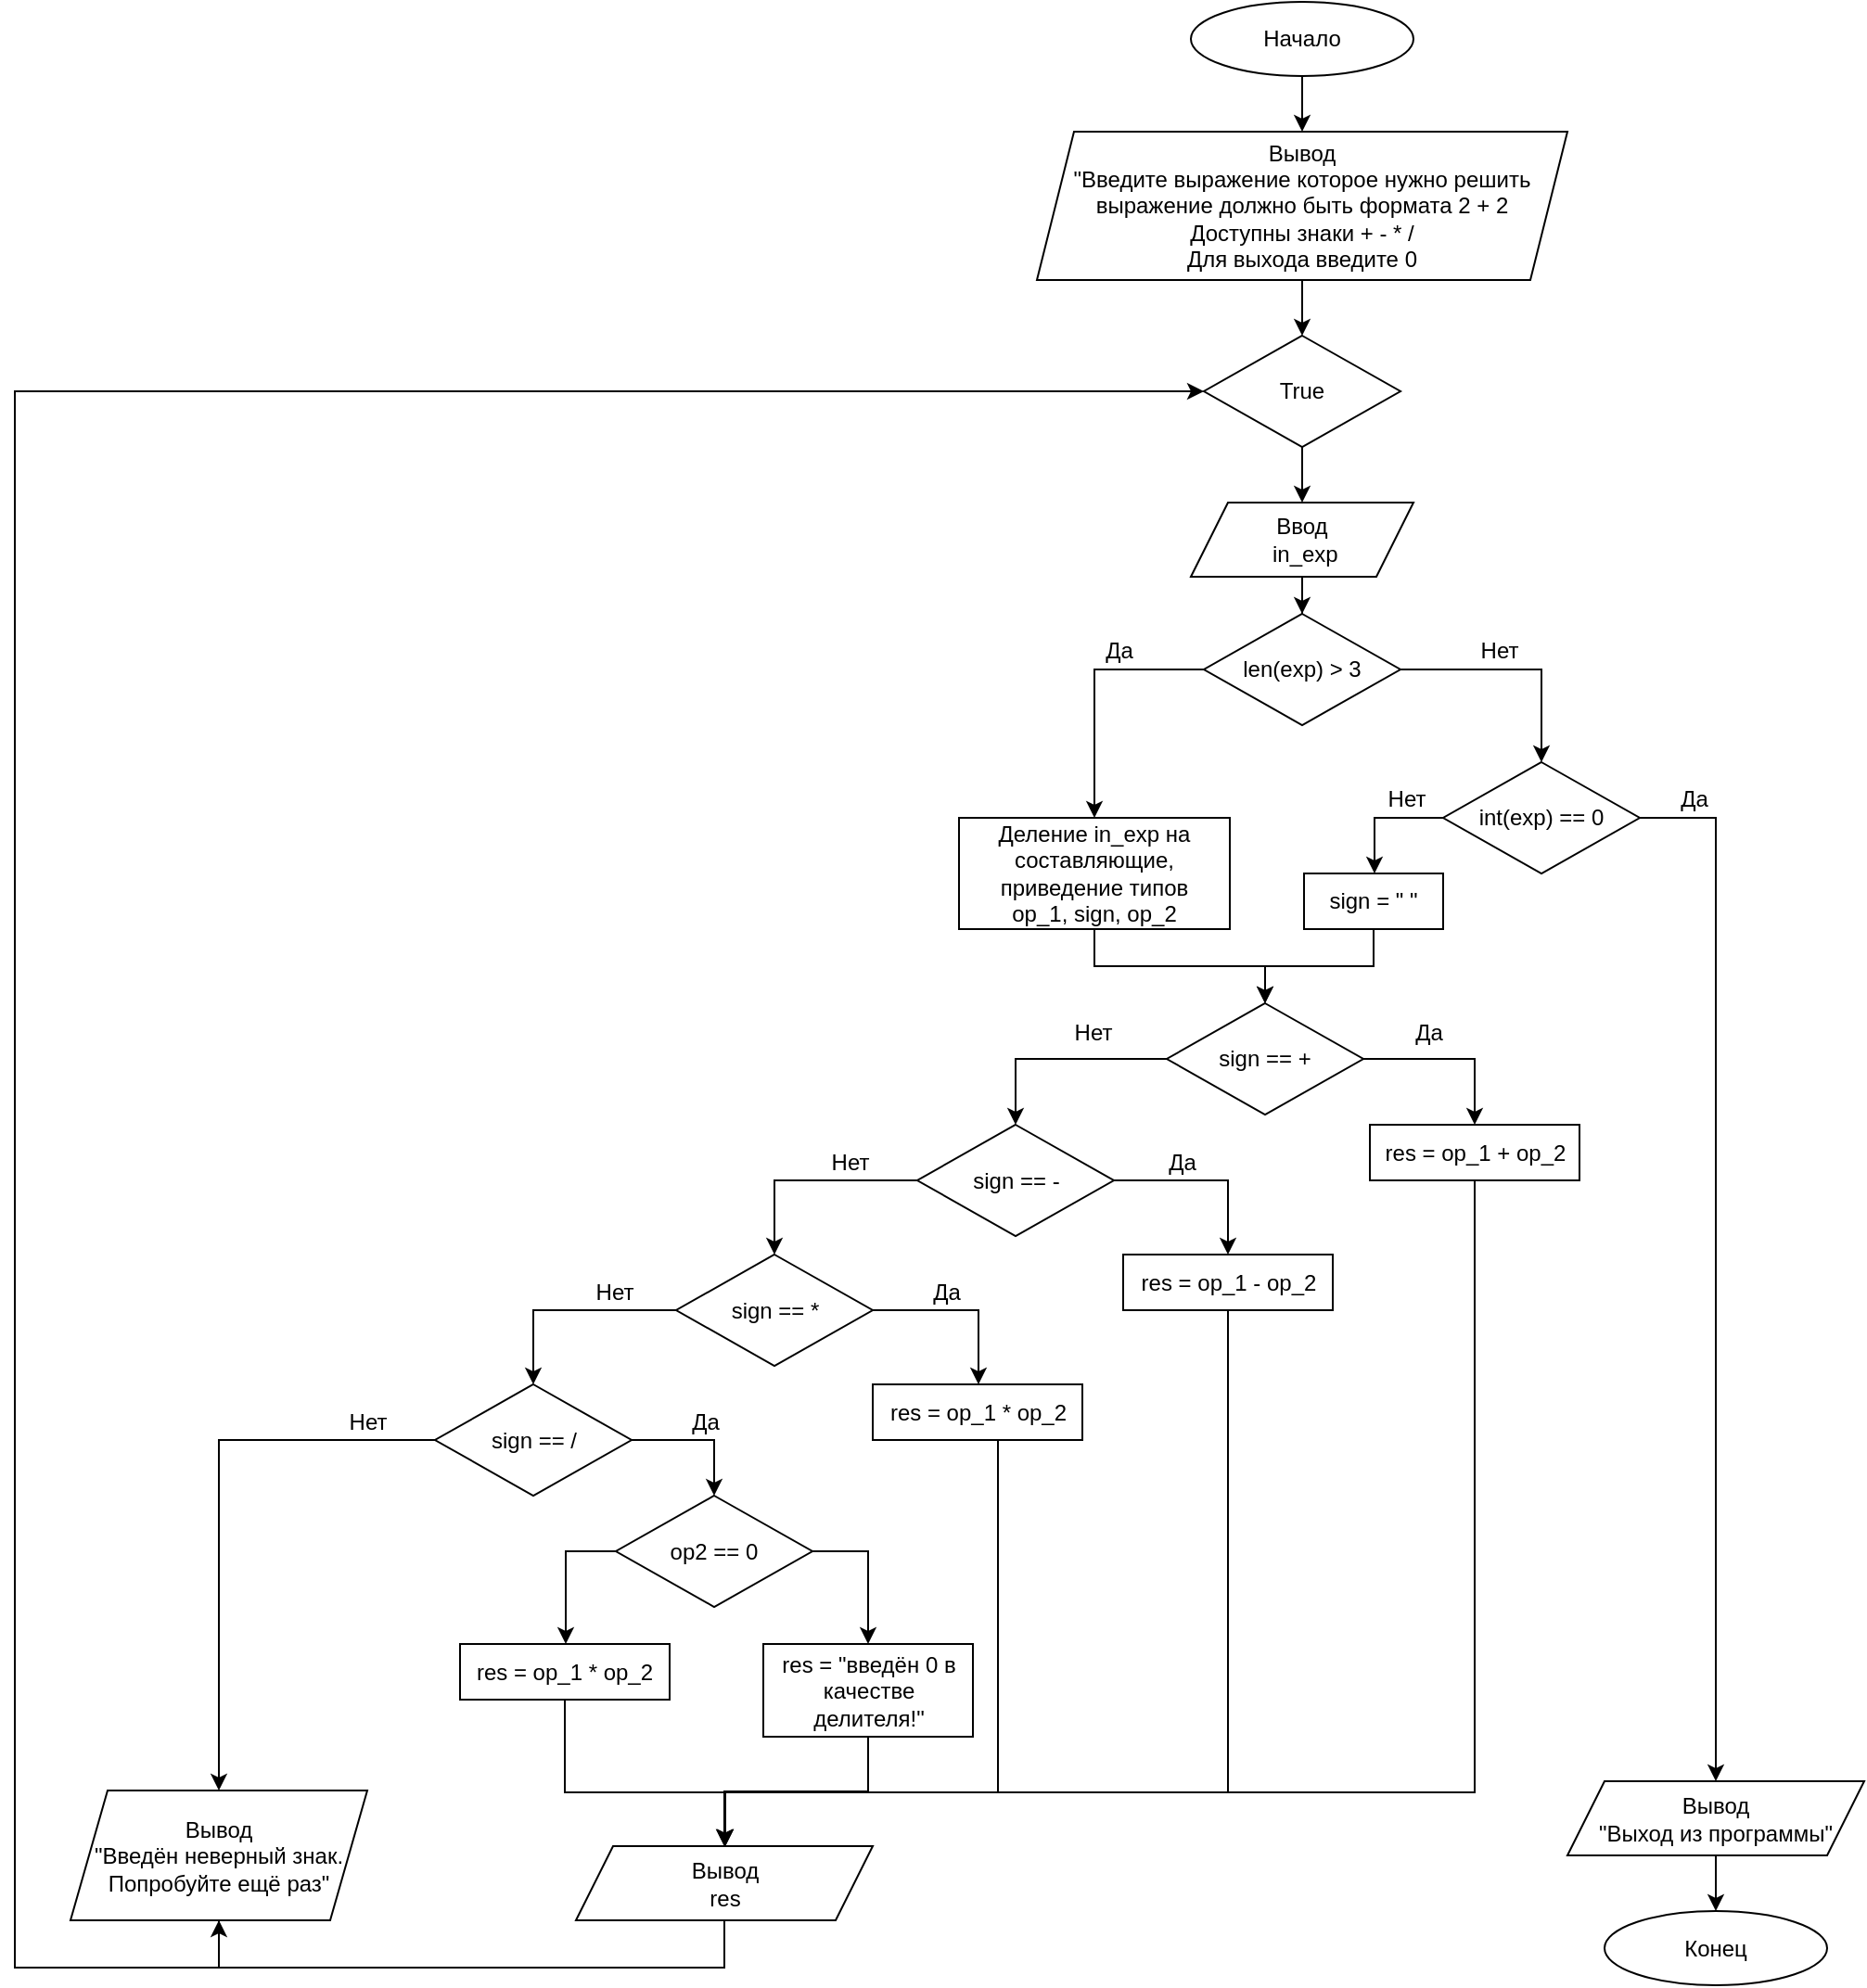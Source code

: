<mxfile version="14.1.3" type="device" pages="4"><diagram id="DB3IcydnX8_gcV_-hSNV" name="task-1"><mxGraphModel dx="2903" dy="1096" grid="1" gridSize="10" guides="1" tooltips="1" connect="1" arrows="1" fold="1" page="1" pageScale="1" pageWidth="827" pageHeight="1169" math="0" shadow="0"><root><mxCell id="0"/><mxCell id="1" parent="0"/><mxCell id="Us2NLGrWoGSGucUbHt2E-3" value="" style="edgeStyle=orthogonalEdgeStyle;rounded=0;orthogonalLoop=1;jettySize=auto;html=1;" edge="1" parent="1" source="Us2NLGrWoGSGucUbHt2E-1" target="Us2NLGrWoGSGucUbHt2E-2"><mxGeometry relative="1" as="geometry"/></mxCell><mxCell id="Us2NLGrWoGSGucUbHt2E-1" value="Начало" style="ellipse;whiteSpace=wrap;html=1;" vertex="1" parent="1"><mxGeometry x="354" y="130" width="120" height="40" as="geometry"/></mxCell><mxCell id="oZ3j86Mx8gSdcXXN0pIq-11" value="" style="edgeStyle=orthogonalEdgeStyle;rounded=0;orthogonalLoop=1;jettySize=auto;html=1;" edge="1" parent="1" source="Us2NLGrWoGSGucUbHt2E-2" target="Us2NLGrWoGSGucUbHt2E-8"><mxGeometry relative="1" as="geometry"/></mxCell><mxCell id="Us2NLGrWoGSGucUbHt2E-2" value="Вывод&lt;br&gt;&quot;Введите выражение которое нужно решить&lt;br&gt;выражение должно быть формата 2 + 2&lt;br&gt;Доступны знаки + - * /&lt;br&gt;Для выхода введите 0" style="shape=parallelogram;perimeter=parallelogramPerimeter;whiteSpace=wrap;html=1;fixedSize=1;" vertex="1" parent="1"><mxGeometry x="271" y="200" width="286" height="80" as="geometry"/></mxCell><mxCell id="oZ3j86Mx8gSdcXXN0pIq-28" style="edgeStyle=orthogonalEdgeStyle;rounded=0;orthogonalLoop=1;jettySize=auto;html=1;" edge="1" parent="1" source="Us2NLGrWoGSGucUbHt2E-4" target="oZ3j86Mx8gSdcXXN0pIq-14"><mxGeometry relative="1" as="geometry"/></mxCell><mxCell id="Us2NLGrWoGSGucUbHt2E-4" value="Ввод&lt;br&gt;&amp;nbsp;in_exp" style="shape=parallelogram;perimeter=parallelogramPerimeter;whiteSpace=wrap;html=1;fixedSize=1;" vertex="1" parent="1"><mxGeometry x="354" y="400" width="120" height="40" as="geometry"/></mxCell><mxCell id="oZ3j86Mx8gSdcXXN0pIq-30" style="edgeStyle=orthogonalEdgeStyle;rounded=0;orthogonalLoop=1;jettySize=auto;html=1;" edge="1" parent="1" source="Us2NLGrWoGSGucUbHt2E-6" target="Us2NLGrWoGSGucUbHt2E-13"><mxGeometry relative="1" as="geometry"/></mxCell><mxCell id="Us2NLGrWoGSGucUbHt2E-6" value="Деление in_exp на составляющие, приведение типов&lt;br&gt;op_1, sign, op_2" style="rounded=0;whiteSpace=wrap;html=1;" vertex="1" parent="1"><mxGeometry x="229" y="570" width="146" height="60" as="geometry"/></mxCell><mxCell id="oZ3j86Mx8gSdcXXN0pIq-13" style="edgeStyle=orthogonalEdgeStyle;rounded=0;orthogonalLoop=1;jettySize=auto;html=1;" edge="1" parent="1" source="Us2NLGrWoGSGucUbHt2E-8" target="Us2NLGrWoGSGucUbHt2E-4"><mxGeometry relative="1" as="geometry"/></mxCell><mxCell id="Us2NLGrWoGSGucUbHt2E-8" value="True" style="rhombus;whiteSpace=wrap;html=1;" vertex="1" parent="1"><mxGeometry x="361" y="310" width="106" height="60" as="geometry"/></mxCell><mxCell id="Us2NLGrWoGSGucUbHt2E-19" style="edgeStyle=orthogonalEdgeStyle;rounded=0;orthogonalLoop=1;jettySize=auto;html=1;entryX=0.5;entryY=0;entryDx=0;entryDy=0;" edge="1" parent="1" source="Us2NLGrWoGSGucUbHt2E-13" target="Us2NLGrWoGSGucUbHt2E-15"><mxGeometry relative="1" as="geometry"/></mxCell><mxCell id="Us2NLGrWoGSGucUbHt2E-33" style="edgeStyle=orthogonalEdgeStyle;rounded=0;orthogonalLoop=1;jettySize=auto;html=1;" edge="1" parent="1" source="Us2NLGrWoGSGucUbHt2E-13" target="Us2NLGrWoGSGucUbHt2E-32"><mxGeometry relative="1" as="geometry"/></mxCell><mxCell id="Us2NLGrWoGSGucUbHt2E-13" value="sign == +" style="rhombus;whiteSpace=wrap;html=1;" vertex="1" parent="1"><mxGeometry x="341" y="670" width="106" height="60" as="geometry"/></mxCell><mxCell id="Us2NLGrWoGSGucUbHt2E-20" style="edgeStyle=orthogonalEdgeStyle;rounded=0;orthogonalLoop=1;jettySize=auto;html=1;entryX=0.5;entryY=0;entryDx=0;entryDy=0;" edge="1" parent="1" source="Us2NLGrWoGSGucUbHt2E-15" target="Us2NLGrWoGSGucUbHt2E-17"><mxGeometry relative="1" as="geometry"/></mxCell><mxCell id="Us2NLGrWoGSGucUbHt2E-35" style="edgeStyle=orthogonalEdgeStyle;rounded=0;orthogonalLoop=1;jettySize=auto;html=1;" edge="1" parent="1" source="Us2NLGrWoGSGucUbHt2E-15" target="Us2NLGrWoGSGucUbHt2E-34"><mxGeometry relative="1" as="geometry"/></mxCell><mxCell id="Us2NLGrWoGSGucUbHt2E-15" value="sign == -" style="rhombus;whiteSpace=wrap;html=1;" vertex="1" parent="1"><mxGeometry x="206.5" y="735.5" width="106" height="60" as="geometry"/></mxCell><mxCell id="Us2NLGrWoGSGucUbHt2E-21" style="edgeStyle=orthogonalEdgeStyle;rounded=0;orthogonalLoop=1;jettySize=auto;html=1;" edge="1" parent="1" source="Us2NLGrWoGSGucUbHt2E-17" target="Us2NLGrWoGSGucUbHt2E-18"><mxGeometry relative="1" as="geometry"/></mxCell><mxCell id="Us2NLGrWoGSGucUbHt2E-37" style="edgeStyle=orthogonalEdgeStyle;rounded=0;orthogonalLoop=1;jettySize=auto;html=1;" edge="1" parent="1" source="Us2NLGrWoGSGucUbHt2E-17" target="Us2NLGrWoGSGucUbHt2E-36"><mxGeometry relative="1" as="geometry"><Array as="points"><mxPoint x="239.5" y="835.5"/></Array></mxGeometry></mxCell><mxCell id="Us2NLGrWoGSGucUbHt2E-17" value="sign == *" style="rhombus;whiteSpace=wrap;html=1;" vertex="1" parent="1"><mxGeometry x="76.5" y="805.5" width="106" height="60" as="geometry"/></mxCell><mxCell id="Us2NLGrWoGSGucUbHt2E-24" style="edgeStyle=orthogonalEdgeStyle;rounded=0;orthogonalLoop=1;jettySize=auto;html=1;entryX=0.5;entryY=0;entryDx=0;entryDy=0;" edge="1" parent="1" source="Us2NLGrWoGSGucUbHt2E-18" target="Us2NLGrWoGSGucUbHt2E-23"><mxGeometry relative="1" as="geometry"><Array as="points"><mxPoint x="-170" y="905.5"/></Array></mxGeometry></mxCell><mxCell id="oZ3j86Mx8gSdcXXN0pIq-2" style="edgeStyle=orthogonalEdgeStyle;rounded=0;orthogonalLoop=1;jettySize=auto;html=1;" edge="1" parent="1" source="Us2NLGrWoGSGucUbHt2E-18" target="oZ3j86Mx8gSdcXXN0pIq-1"><mxGeometry relative="1" as="geometry"><Array as="points"><mxPoint x="97" y="905.5"/></Array></mxGeometry></mxCell><mxCell id="Us2NLGrWoGSGucUbHt2E-18" value="sign == /" style="rhombus;whiteSpace=wrap;html=1;" vertex="1" parent="1"><mxGeometry x="-53.5" y="875.5" width="106" height="60" as="geometry"/></mxCell><mxCell id="oZ3j86Mx8gSdcXXN0pIq-31" style="edgeStyle=orthogonalEdgeStyle;rounded=0;orthogonalLoop=1;jettySize=auto;html=1;entryX=0;entryY=0.5;entryDx=0;entryDy=0;" edge="1" parent="1" source="Us2NLGrWoGSGucUbHt2E-23" target="Us2NLGrWoGSGucUbHt2E-8"><mxGeometry relative="1" as="geometry"><Array as="points"><mxPoint x="-170" y="1190"/><mxPoint x="-280" y="1190"/><mxPoint x="-280" y="340"/></Array></mxGeometry></mxCell><mxCell id="Us2NLGrWoGSGucUbHt2E-23" value="Вывод&lt;br&gt;&quot;Введён неверный знак. Попробуйте ещё раз&quot;" style="shape=parallelogram;perimeter=parallelogramPerimeter;whiteSpace=wrap;html=1;fixedSize=1;" vertex="1" parent="1"><mxGeometry x="-250" y="1094.5" width="160" height="70" as="geometry"/></mxCell><mxCell id="oZ3j86Mx8gSdcXXN0pIq-10" style="edgeStyle=orthogonalEdgeStyle;rounded=0;orthogonalLoop=1;jettySize=auto;html=1;" edge="1" parent="1" source="Us2NLGrWoGSGucUbHt2E-32" target="Us2NLGrWoGSGucUbHt2E-40"><mxGeometry relative="1" as="geometry"><Array as="points"><mxPoint x="507" y="1095.5"/><mxPoint x="103" y="1095.5"/></Array></mxGeometry></mxCell><mxCell id="Us2NLGrWoGSGucUbHt2E-32" value="res = op_1 + op_2" style="rounded=0;whiteSpace=wrap;html=1;" vertex="1" parent="1"><mxGeometry x="450.5" y="735.5" width="113" height="30" as="geometry"/></mxCell><mxCell id="oZ3j86Mx8gSdcXXN0pIq-9" style="edgeStyle=orthogonalEdgeStyle;rounded=0;orthogonalLoop=1;jettySize=auto;html=1;" edge="1" parent="1" source="Us2NLGrWoGSGucUbHt2E-34" target="Us2NLGrWoGSGucUbHt2E-40"><mxGeometry relative="1" as="geometry"><Array as="points"><mxPoint x="374" y="1095.5"/><mxPoint x="103" y="1095.5"/></Array></mxGeometry></mxCell><mxCell id="Us2NLGrWoGSGucUbHt2E-34" value="res = op_1 - op_2" style="rounded=0;whiteSpace=wrap;html=1;" vertex="1" parent="1"><mxGeometry x="317.5" y="805.5" width="113" height="30" as="geometry"/></mxCell><mxCell id="oZ3j86Mx8gSdcXXN0pIq-8" style="edgeStyle=orthogonalEdgeStyle;rounded=0;orthogonalLoop=1;jettySize=auto;html=1;entryX=0.5;entryY=0;entryDx=0;entryDy=0;" edge="1" parent="1" source="Us2NLGrWoGSGucUbHt2E-36" target="Us2NLGrWoGSGucUbHt2E-40"><mxGeometry relative="1" as="geometry"><Array as="points"><mxPoint x="250" y="1095.5"/><mxPoint x="103" y="1095.5"/></Array></mxGeometry></mxCell><mxCell id="Us2NLGrWoGSGucUbHt2E-36" value="res = op_1 * op_2" style="rounded=0;whiteSpace=wrap;html=1;" vertex="1" parent="1"><mxGeometry x="182.5" y="875.5" width="113" height="30" as="geometry"/></mxCell><mxCell id="oZ3j86Mx8gSdcXXN0pIq-6" style="edgeStyle=orthogonalEdgeStyle;rounded=0;orthogonalLoop=1;jettySize=auto;html=1;" edge="1" parent="1" source="Us2NLGrWoGSGucUbHt2E-38" target="Us2NLGrWoGSGucUbHt2E-40"><mxGeometry relative="1" as="geometry"><Array as="points"><mxPoint x="17" y="1095.5"/><mxPoint x="103" y="1095.5"/></Array></mxGeometry></mxCell><mxCell id="Us2NLGrWoGSGucUbHt2E-38" value="res = op_1 * op_2" style="rounded=0;whiteSpace=wrap;html=1;" vertex="1" parent="1"><mxGeometry x="-40" y="1015.5" width="113" height="30" as="geometry"/></mxCell><mxCell id="Us2NLGrWoGSGucUbHt2E-42" style="edgeStyle=orthogonalEdgeStyle;rounded=0;orthogonalLoop=1;jettySize=auto;html=1;" edge="1" parent="1" source="Us2NLGrWoGSGucUbHt2E-40" target="Us2NLGrWoGSGucUbHt2E-23"><mxGeometry relative="1" as="geometry"><Array as="points"><mxPoint x="103" y="1190"/><mxPoint x="-170" y="1190"/></Array></mxGeometry></mxCell><mxCell id="Us2NLGrWoGSGucUbHt2E-40" value="Вывод&lt;br&gt;res" style="shape=parallelogram;perimeter=parallelogramPerimeter;whiteSpace=wrap;html=1;fixedSize=1;" vertex="1" parent="1"><mxGeometry x="22.5" y="1124.5" width="160" height="40" as="geometry"/></mxCell><mxCell id="Us2NLGrWoGSGucUbHt2E-46" value="Да" style="text;html=1;align=center;verticalAlign=middle;resizable=0;points=[];autosize=1;" vertex="1" parent="1"><mxGeometry x="467" y="675.5" width="30" height="20" as="geometry"/></mxCell><mxCell id="Us2NLGrWoGSGucUbHt2E-47" value="Да" style="text;html=1;align=center;verticalAlign=middle;resizable=0;points=[];autosize=1;" vertex="1" parent="1"><mxGeometry x="334" y="745.5" width="30" height="20" as="geometry"/></mxCell><mxCell id="Us2NLGrWoGSGucUbHt2E-48" value="Да" style="text;html=1;align=center;verticalAlign=middle;resizable=0;points=[];autosize=1;" vertex="1" parent="1"><mxGeometry x="206.5" y="815.5" width="30" height="20" as="geometry"/></mxCell><mxCell id="Us2NLGrWoGSGucUbHt2E-49" value="Да" style="text;html=1;align=center;verticalAlign=middle;resizable=0;points=[];autosize=1;" vertex="1" parent="1"><mxGeometry x="76.5" y="885.5" width="30" height="20" as="geometry"/></mxCell><mxCell id="Us2NLGrWoGSGucUbHt2E-50" value="Нет" style="text;html=1;align=center;verticalAlign=middle;resizable=0;points=[];autosize=1;" vertex="1" parent="1"><mxGeometry x="281" y="675.5" width="40" height="20" as="geometry"/></mxCell><mxCell id="Us2NLGrWoGSGucUbHt2E-51" value="Нет" style="text;html=1;align=center;verticalAlign=middle;resizable=0;points=[];autosize=1;" vertex="1" parent="1"><mxGeometry x="150" y="745.5" width="40" height="20" as="geometry"/></mxCell><mxCell id="Us2NLGrWoGSGucUbHt2E-52" value="Нет" style="text;html=1;align=center;verticalAlign=middle;resizable=0;points=[];autosize=1;" vertex="1" parent="1"><mxGeometry x="22.5" y="815.5" width="40" height="20" as="geometry"/></mxCell><mxCell id="Us2NLGrWoGSGucUbHt2E-53" value="Нет" style="text;html=1;align=center;verticalAlign=middle;resizable=0;points=[];autosize=1;" vertex="1" parent="1"><mxGeometry x="-110" y="885.5" width="40" height="20" as="geometry"/></mxCell><mxCell id="Us2NLGrWoGSGucUbHt2E-56" value="" style="edgeStyle=orthogonalEdgeStyle;rounded=0;orthogonalLoop=1;jettySize=auto;html=1;" edge="1" parent="1" source="Us2NLGrWoGSGucUbHt2E-54" target="Us2NLGrWoGSGucUbHt2E-55"><mxGeometry relative="1" as="geometry"/></mxCell><mxCell id="Us2NLGrWoGSGucUbHt2E-54" value="Вывод&lt;br&gt;&quot;Выход из программы&quot;" style="shape=parallelogram;perimeter=parallelogramPerimeter;whiteSpace=wrap;html=1;fixedSize=1;" vertex="1" parent="1"><mxGeometry x="557" y="1089.5" width="160" height="40" as="geometry"/></mxCell><mxCell id="Us2NLGrWoGSGucUbHt2E-55" value="Конец" style="ellipse;whiteSpace=wrap;html=1;" vertex="1" parent="1"><mxGeometry x="577" y="1159.5" width="120" height="40" as="geometry"/></mxCell><mxCell id="oZ3j86Mx8gSdcXXN0pIq-3" style="edgeStyle=orthogonalEdgeStyle;rounded=0;orthogonalLoop=1;jettySize=auto;html=1;" edge="1" parent="1" source="oZ3j86Mx8gSdcXXN0pIq-1" target="Us2NLGrWoGSGucUbHt2E-38"><mxGeometry relative="1" as="geometry"><Array as="points"><mxPoint x="17" y="965.5"/></Array></mxGeometry></mxCell><mxCell id="oZ3j86Mx8gSdcXXN0pIq-5" style="edgeStyle=orthogonalEdgeStyle;rounded=0;orthogonalLoop=1;jettySize=auto;html=1;" edge="1" parent="1" source="oZ3j86Mx8gSdcXXN0pIq-1" target="oZ3j86Mx8gSdcXXN0pIq-4"><mxGeometry relative="1" as="geometry"><Array as="points"><mxPoint x="180" y="965.5"/></Array></mxGeometry></mxCell><mxCell id="oZ3j86Mx8gSdcXXN0pIq-1" value="op2 == 0" style="rhombus;whiteSpace=wrap;html=1;" vertex="1" parent="1"><mxGeometry x="44" y="935.5" width="106" height="60" as="geometry"/></mxCell><mxCell id="oZ3j86Mx8gSdcXXN0pIq-7" style="edgeStyle=orthogonalEdgeStyle;rounded=0;orthogonalLoop=1;jettySize=auto;html=1;" edge="1" parent="1" source="oZ3j86Mx8gSdcXXN0pIq-4" target="Us2NLGrWoGSGucUbHt2E-40"><mxGeometry relative="1" as="geometry"/></mxCell><mxCell id="oZ3j86Mx8gSdcXXN0pIq-4" value="res = &quot;введён 0 в качестве делителя!&quot;" style="rounded=0;whiteSpace=wrap;html=1;" vertex="1" parent="1"><mxGeometry x="123.5" y="1015.5" width="113" height="50" as="geometry"/></mxCell><mxCell id="oZ3j86Mx8gSdcXXN0pIq-18" style="edgeStyle=orthogonalEdgeStyle;rounded=0;orthogonalLoop=1;jettySize=auto;html=1;" edge="1" parent="1" source="oZ3j86Mx8gSdcXXN0pIq-14" target="oZ3j86Mx8gSdcXXN0pIq-16"><mxGeometry relative="1" as="geometry"/></mxCell><mxCell id="oZ3j86Mx8gSdcXXN0pIq-19" style="edgeStyle=orthogonalEdgeStyle;rounded=0;orthogonalLoop=1;jettySize=auto;html=1;" edge="1" parent="1" source="oZ3j86Mx8gSdcXXN0pIq-14" target="Us2NLGrWoGSGucUbHt2E-6"><mxGeometry relative="1" as="geometry"><Array as="points"><mxPoint x="302" y="490"/></Array></mxGeometry></mxCell><mxCell id="oZ3j86Mx8gSdcXXN0pIq-14" value="len(exp) &amp;gt; 3" style="rhombus;whiteSpace=wrap;html=1;" vertex="1" parent="1"><mxGeometry x="361" y="460" width="106" height="60" as="geometry"/></mxCell><mxCell id="oZ3j86Mx8gSdcXXN0pIq-26" style="edgeStyle=orthogonalEdgeStyle;rounded=0;orthogonalLoop=1;jettySize=auto;html=1;" edge="1" parent="1" source="oZ3j86Mx8gSdcXXN0pIq-16" target="oZ3j86Mx8gSdcXXN0pIq-25"><mxGeometry relative="1" as="geometry"><Array as="points"><mxPoint x="453" y="570"/></Array></mxGeometry></mxCell><mxCell id="oZ3j86Mx8gSdcXXN0pIq-33" style="edgeStyle=orthogonalEdgeStyle;rounded=0;orthogonalLoop=1;jettySize=auto;html=1;" edge="1" parent="1" source="oZ3j86Mx8gSdcXXN0pIq-16" target="Us2NLGrWoGSGucUbHt2E-54"><mxGeometry relative="1" as="geometry"><Array as="points"><mxPoint x="637" y="570"/></Array></mxGeometry></mxCell><mxCell id="oZ3j86Mx8gSdcXXN0pIq-16" value="int(exp) == 0" style="rhombus;whiteSpace=wrap;html=1;" vertex="1" parent="1"><mxGeometry x="490" y="540" width="106" height="60" as="geometry"/></mxCell><mxCell id="oZ3j86Mx8gSdcXXN0pIq-21" value="Нет" style="text;html=1;align=center;verticalAlign=middle;resizable=0;points=[];autosize=1;" vertex="1" parent="1"><mxGeometry x="500" y="470" width="40" height="20" as="geometry"/></mxCell><mxCell id="oZ3j86Mx8gSdcXXN0pIq-22" value="Да" style="text;html=1;align=center;verticalAlign=middle;resizable=0;points=[];autosize=1;" vertex="1" parent="1"><mxGeometry x="300" y="470" width="30" height="20" as="geometry"/></mxCell><mxCell id="oZ3j86Mx8gSdcXXN0pIq-23" value="Да" style="text;html=1;align=center;verticalAlign=middle;resizable=0;points=[];autosize=1;" vertex="1" parent="1"><mxGeometry x="610" y="550" width="30" height="20" as="geometry"/></mxCell><mxCell id="oZ3j86Mx8gSdcXXN0pIq-29" style="edgeStyle=orthogonalEdgeStyle;rounded=0;orthogonalLoop=1;jettySize=auto;html=1;" edge="1" parent="1" source="oZ3j86Mx8gSdcXXN0pIq-25" target="Us2NLGrWoGSGucUbHt2E-13"><mxGeometry relative="1" as="geometry"/></mxCell><mxCell id="oZ3j86Mx8gSdcXXN0pIq-25" value="sign = &quot; &quot;" style="rounded=0;whiteSpace=wrap;html=1;" vertex="1" parent="1"><mxGeometry x="415" y="600" width="75" height="30" as="geometry"/></mxCell><mxCell id="oZ3j86Mx8gSdcXXN0pIq-27" value="Нет" style="text;html=1;align=center;verticalAlign=middle;resizable=0;points=[];autosize=1;" vertex="1" parent="1"><mxGeometry x="450" y="550" width="40" height="20" as="geometry"/></mxCell></root></mxGraphModel></diagram><diagram id="hDinRj5Wgh10mVZzsK_I" name="task-2"><mxGraphModel dx="1038" dy="548" grid="1" gridSize="10" guides="1" tooltips="1" connect="1" arrows="1" fold="1" page="1" pageScale="1" pageWidth="827" pageHeight="1169" math="0" shadow="0"><root><mxCell id="Ckek4ClXFr1TWodyEkl6-0"/><mxCell id="Ckek4ClXFr1TWodyEkl6-1" parent="Ckek4ClXFr1TWodyEkl6-0"/><mxCell id="sIR_vEAd31q1YuWVQJGQ-0" value="" style="edgeStyle=orthogonalEdgeStyle;rounded=0;orthogonalLoop=1;jettySize=auto;html=1;" edge="1" parent="Ckek4ClXFr1TWodyEkl6-1" source="sIR_vEAd31q1YuWVQJGQ-1" target="sIR_vEAd31q1YuWVQJGQ-3"><mxGeometry relative="1" as="geometry"/></mxCell><mxCell id="sIR_vEAd31q1YuWVQJGQ-1" value="Начало" style="ellipse;whiteSpace=wrap;html=1;" vertex="1" parent="Ckek4ClXFr1TWodyEkl6-1"><mxGeometry x="354" y="20" width="120" height="40" as="geometry"/></mxCell><mxCell id="sIR_vEAd31q1YuWVQJGQ-2" value="" style="edgeStyle=orthogonalEdgeStyle;rounded=0;orthogonalLoop=1;jettySize=auto;html=1;" edge="1" parent="Ckek4ClXFr1TWodyEkl6-1" source="sIR_vEAd31q1YuWVQJGQ-3" target="sIR_vEAd31q1YuWVQJGQ-4"><mxGeometry relative="1" as="geometry"/></mxCell><mxCell id="sIR_vEAd31q1YuWVQJGQ-3" value="Вывод&lt;br&gt;&quot;Введите целое натуральное число&quot;" style="shape=parallelogram;perimeter=parallelogramPerimeter;whiteSpace=wrap;html=1;fixedSize=1;" vertex="1" parent="Ckek4ClXFr1TWodyEkl6-1"><mxGeometry x="298" y="90" width="232" height="40" as="geometry"/></mxCell><mxCell id="_ATj984JiD1ONiLkFj2X-3" value="" style="edgeStyle=orthogonalEdgeStyle;rounded=0;orthogonalLoop=1;jettySize=auto;html=1;" edge="1" parent="Ckek4ClXFr1TWodyEkl6-1" source="sIR_vEAd31q1YuWVQJGQ-4" target="_ATj984JiD1ONiLkFj2X-2"><mxGeometry relative="1" as="geometry"/></mxCell><mxCell id="sIR_vEAd31q1YuWVQJGQ-4" value="Ввод&lt;br&gt;&amp;nbsp;in_str" style="shape=parallelogram;perimeter=parallelogramPerimeter;whiteSpace=wrap;html=1;fixedSize=1;" vertex="1" parent="Ckek4ClXFr1TWodyEkl6-1"><mxGeometry x="354" y="160" width="120" height="40" as="geometry"/></mxCell><mxCell id="_ATj984JiD1ONiLkFj2X-12" style="edgeStyle=orthogonalEdgeStyle;rounded=0;orthogonalLoop=1;jettySize=auto;html=1;" edge="1" parent="Ckek4ClXFr1TWodyEkl6-1" source="_ATj984JiD1ONiLkFj2X-0" target="_ATj984JiD1ONiLkFj2X-5"><mxGeometry relative="1" as="geometry"/></mxCell><mxCell id="_ATj984JiD1ONiLkFj2X-20" style="edgeStyle=orthogonalEdgeStyle;rounded=0;orthogonalLoop=1;jettySize=auto;html=1;" edge="1" parent="Ckek4ClXFr1TWodyEkl6-1" source="_ATj984JiD1ONiLkFj2X-0" target="_ATj984JiD1ONiLkFj2X-19"><mxGeometry relative="1" as="geometry"/></mxCell><mxCell id="_ATj984JiD1ONiLkFj2X-0" value="num != 0" style="rhombus;whiteSpace=wrap;html=1;" vertex="1" parent="Ckek4ClXFr1TWodyEkl6-1"><mxGeometry x="361" y="310" width="106" height="60" as="geometry"/></mxCell><mxCell id="_ATj984JiD1ONiLkFj2X-10" value="" style="edgeStyle=orthogonalEdgeStyle;rounded=0;orthogonalLoop=1;jettySize=auto;html=1;" edge="1" parent="Ckek4ClXFr1TWodyEkl6-1" source="_ATj984JiD1ONiLkFj2X-2" target="_ATj984JiD1ONiLkFj2X-0"><mxGeometry relative="1" as="geometry"/></mxCell><mxCell id="_ATj984JiD1ONiLkFj2X-2" value="num = int(in_str)&lt;br&gt;even = odd = 0" style="rounded=0;whiteSpace=wrap;html=1;" vertex="1" parent="Ckek4ClXFr1TWodyEkl6-1"><mxGeometry x="348" y="230" width="132" height="50" as="geometry"/></mxCell><mxCell id="_ATj984JiD1ONiLkFj2X-13" style="edgeStyle=orthogonalEdgeStyle;rounded=0;orthogonalLoop=1;jettySize=auto;html=1;" edge="1" parent="Ckek4ClXFr1TWodyEkl6-1" source="_ATj984JiD1ONiLkFj2X-5" target="_ATj984JiD1ONiLkFj2X-7"><mxGeometry relative="1" as="geometry"/></mxCell><mxCell id="_ATj984JiD1ONiLkFj2X-5" value="_ = (num % 10) % 2&lt;br&gt;" style="rounded=0;whiteSpace=wrap;html=1;" vertex="1" parent="Ckek4ClXFr1TWodyEkl6-1"><mxGeometry x="348" y="400" width="132" height="30" as="geometry"/></mxCell><mxCell id="_ATj984JiD1ONiLkFj2X-17" style="edgeStyle=orthogonalEdgeStyle;rounded=0;orthogonalLoop=1;jettySize=auto;html=1;" edge="1" parent="Ckek4ClXFr1TWodyEkl6-1" source="_ATj984JiD1ONiLkFj2X-6" target="_ATj984JiD1ONiLkFj2X-9"><mxGeometry relative="1" as="geometry"><Array as="points"><mxPoint x="534" y="580"/><mxPoint x="414" y="580"/></Array></mxGeometry></mxCell><mxCell id="_ATj984JiD1ONiLkFj2X-6" value="even += 1" style="rounded=0;whiteSpace=wrap;html=1;" vertex="1" parent="Ckek4ClXFr1TWodyEkl6-1"><mxGeometry x="491" y="540" width="86" height="25" as="geometry"/></mxCell><mxCell id="_ATj984JiD1ONiLkFj2X-14" style="edgeStyle=orthogonalEdgeStyle;rounded=0;orthogonalLoop=1;jettySize=auto;html=1;" edge="1" parent="Ckek4ClXFr1TWodyEkl6-1" source="_ATj984JiD1ONiLkFj2X-7" target="_ATj984JiD1ONiLkFj2X-8"><mxGeometry relative="1" as="geometry"/></mxCell><mxCell id="_ATj984JiD1ONiLkFj2X-15" style="edgeStyle=orthogonalEdgeStyle;rounded=0;orthogonalLoop=1;jettySize=auto;html=1;" edge="1" parent="Ckek4ClXFr1TWodyEkl6-1" source="_ATj984JiD1ONiLkFj2X-7" target="_ATj984JiD1ONiLkFj2X-6"><mxGeometry relative="1" as="geometry"/></mxCell><mxCell id="_ATj984JiD1ONiLkFj2X-7" value="_ == 0" style="rhombus;whiteSpace=wrap;html=1;" vertex="1" parent="Ckek4ClXFr1TWodyEkl6-1"><mxGeometry x="361" y="460" width="106" height="60" as="geometry"/></mxCell><mxCell id="_ATj984JiD1ONiLkFj2X-16" style="edgeStyle=orthogonalEdgeStyle;rounded=0;orthogonalLoop=1;jettySize=auto;html=1;" edge="1" parent="Ckek4ClXFr1TWodyEkl6-1" source="_ATj984JiD1ONiLkFj2X-8" target="_ATj984JiD1ONiLkFj2X-9"><mxGeometry relative="1" as="geometry"><Array as="points"><mxPoint x="294" y="580"/><mxPoint x="414" y="580"/></Array></mxGeometry></mxCell><mxCell id="_ATj984JiD1ONiLkFj2X-8" value="odd += 1" style="rounded=0;whiteSpace=wrap;html=1;" vertex="1" parent="Ckek4ClXFr1TWodyEkl6-1"><mxGeometry x="251" y="540" width="86" height="25" as="geometry"/></mxCell><mxCell id="_ATj984JiD1ONiLkFj2X-18" style="edgeStyle=orthogonalEdgeStyle;rounded=0;orthogonalLoop=1;jettySize=auto;html=1;" edge="1" parent="Ckek4ClXFr1TWodyEkl6-1" source="_ATj984JiD1ONiLkFj2X-9" target="_ATj984JiD1ONiLkFj2X-0"><mxGeometry relative="1" as="geometry"><Array as="points"><mxPoint x="414" y="640"/><mxPoint x="230" y="640"/><mxPoint x="230" y="340"/></Array></mxGeometry></mxCell><mxCell id="_ATj984JiD1ONiLkFj2X-9" value="num = num // 10" style="rounded=0;whiteSpace=wrap;html=1;" vertex="1" parent="Ckek4ClXFr1TWodyEkl6-1"><mxGeometry x="348" y="600" width="132" height="30" as="geometry"/></mxCell><mxCell id="_ATj984JiD1ONiLkFj2X-22" value="" style="edgeStyle=orthogonalEdgeStyle;rounded=0;orthogonalLoop=1;jettySize=auto;html=1;" edge="1" parent="Ckek4ClXFr1TWodyEkl6-1" source="_ATj984JiD1ONiLkFj2X-19" target="_ATj984JiD1ONiLkFj2X-21"><mxGeometry relative="1" as="geometry"/></mxCell><mxCell id="_ATj984JiD1ONiLkFj2X-19" value="Вывод&lt;br&gt;&quot;Число {in_str} состоит из &lt;br&gt;{even} чётных и &lt;br&gt;{odd} нечётных цифр&quot;" style="shape=parallelogram;perimeter=parallelogramPerimeter;whiteSpace=wrap;html=1;fixedSize=1;" vertex="1" parent="Ckek4ClXFr1TWodyEkl6-1"><mxGeometry x="520" y="640" width="188" height="60" as="geometry"/></mxCell><mxCell id="_ATj984JiD1ONiLkFj2X-21" value="Конец" style="ellipse;whiteSpace=wrap;html=1;" vertex="1" parent="Ckek4ClXFr1TWodyEkl6-1"><mxGeometry x="554" y="740" width="120" height="40" as="geometry"/></mxCell><mxCell id="PcCbGHJIQnmDFatoWgrO-0" value="Да" style="text;html=1;align=center;verticalAlign=middle;resizable=0;points=[];autosize=1;" vertex="1" parent="Ckek4ClXFr1TWodyEkl6-1"><mxGeometry x="485" y="470" width="30" height="20" as="geometry"/></mxCell><mxCell id="PcCbGHJIQnmDFatoWgrO-1" value="Нет" style="text;html=1;align=center;verticalAlign=middle;resizable=0;points=[];autosize=1;" vertex="1" parent="Ckek4ClXFr1TWodyEkl6-1"><mxGeometry x="290" y="470" width="40" height="20" as="geometry"/></mxCell></root></mxGraphModel></diagram><diagram id="s-kOjnGeBasFMV_8vofA" name="task-3"><mxGraphModel dx="1038" dy="548" grid="1" gridSize="10" guides="1" tooltips="1" connect="1" arrows="1" fold="1" page="1" pageScale="1" pageWidth="827" pageHeight="1169" math="0" shadow="0"><root><mxCell id="Mh0JNCT5WURyuZckLDWz-0"/><mxCell id="Mh0JNCT5WURyuZckLDWz-1" parent="Mh0JNCT5WURyuZckLDWz-0"/><mxCell id="sk8DSQ-cEcNJeIkn4ca8-0" value="" style="edgeStyle=orthogonalEdgeStyle;rounded=0;orthogonalLoop=1;jettySize=auto;html=1;" edge="1" parent="Mh0JNCT5WURyuZckLDWz-1" source="sk8DSQ-cEcNJeIkn4ca8-1" target="sk8DSQ-cEcNJeIkn4ca8-3"><mxGeometry relative="1" as="geometry"/></mxCell><mxCell id="sk8DSQ-cEcNJeIkn4ca8-1" value="Начало" style="ellipse;whiteSpace=wrap;html=1;" vertex="1" parent="Mh0JNCT5WURyuZckLDWz-1"><mxGeometry x="354" y="20" width="120" height="40" as="geometry"/></mxCell><mxCell id="sk8DSQ-cEcNJeIkn4ca8-2" value="" style="edgeStyle=orthogonalEdgeStyle;rounded=0;orthogonalLoop=1;jettySize=auto;html=1;" edge="1" parent="Mh0JNCT5WURyuZckLDWz-1" source="sk8DSQ-cEcNJeIkn4ca8-3" target="sk8DSQ-cEcNJeIkn4ca8-5"><mxGeometry relative="1" as="geometry"/></mxCell><mxCell id="sk8DSQ-cEcNJeIkn4ca8-3" value="Вывод&lt;br&gt;&quot;Введите целое натуральное число&quot;" style="shape=parallelogram;perimeter=parallelogramPerimeter;whiteSpace=wrap;html=1;fixedSize=1;" vertex="1" parent="Mh0JNCT5WURyuZckLDWz-1"><mxGeometry x="298" y="90" width="232" height="40" as="geometry"/></mxCell><mxCell id="sk8DSQ-cEcNJeIkn4ca8-4" value="" style="edgeStyle=orthogonalEdgeStyle;rounded=0;orthogonalLoop=1;jettySize=auto;html=1;" edge="1" parent="Mh0JNCT5WURyuZckLDWz-1" source="sk8DSQ-cEcNJeIkn4ca8-5" target="sk8DSQ-cEcNJeIkn4ca8-10"><mxGeometry relative="1" as="geometry"/></mxCell><mxCell id="sk8DSQ-cEcNJeIkn4ca8-5" value="Ввод&lt;br&gt;&amp;nbsp;in_str" style="shape=parallelogram;perimeter=parallelogramPerimeter;whiteSpace=wrap;html=1;fixedSize=1;" vertex="1" parent="Mh0JNCT5WURyuZckLDWz-1"><mxGeometry x="354" y="160" width="120" height="40" as="geometry"/></mxCell><mxCell id="sk8DSQ-cEcNJeIkn4ca8-6" style="edgeStyle=orthogonalEdgeStyle;rounded=0;orthogonalLoop=1;jettySize=auto;html=1;" edge="1" parent="Mh0JNCT5WURyuZckLDWz-1" source="sk8DSQ-cEcNJeIkn4ca8-8" target="sk8DSQ-cEcNJeIkn4ca8-12"><mxGeometry relative="1" as="geometry"/></mxCell><mxCell id="sk8DSQ-cEcNJeIkn4ca8-7" style="edgeStyle=orthogonalEdgeStyle;rounded=0;orthogonalLoop=1;jettySize=auto;html=1;" edge="1" parent="Mh0JNCT5WURyuZckLDWz-1" source="sk8DSQ-cEcNJeIkn4ca8-8" target="sk8DSQ-cEcNJeIkn4ca8-23"><mxGeometry relative="1" as="geometry"/></mxCell><mxCell id="sk8DSQ-cEcNJeIkn4ca8-8" value="in_num != 0" style="rhombus;whiteSpace=wrap;html=1;" vertex="1" parent="Mh0JNCT5WURyuZckLDWz-1"><mxGeometry x="361" y="310" width="106" height="60" as="geometry"/></mxCell><mxCell id="sk8DSQ-cEcNJeIkn4ca8-9" value="" style="edgeStyle=orthogonalEdgeStyle;rounded=0;orthogonalLoop=1;jettySize=auto;html=1;" edge="1" parent="Mh0JNCT5WURyuZckLDWz-1" source="sk8DSQ-cEcNJeIkn4ca8-10" target="sk8DSQ-cEcNJeIkn4ca8-8"><mxGeometry relative="1" as="geometry"/></mxCell><mxCell id="sk8DSQ-cEcNJeIkn4ca8-10" value="in_num = int(in_str)&lt;br&gt;inv_num = 0" style="rounded=0;whiteSpace=wrap;html=1;" vertex="1" parent="Mh0JNCT5WURyuZckLDWz-1"><mxGeometry x="348" y="230" width="132" height="50" as="geometry"/></mxCell><mxCell id="sk8DSQ-cEcNJeIkn4ca8-11" style="edgeStyle=orthogonalEdgeStyle;rounded=0;orthogonalLoop=1;jettySize=auto;html=1;" edge="1" parent="Mh0JNCT5WURyuZckLDWz-1" source="sk8DSQ-cEcNJeIkn4ca8-12"><mxGeometry relative="1" as="geometry"><mxPoint x="414" y="460" as="targetPoint"/></mxGeometry></mxCell><mxCell id="sk8DSQ-cEcNJeIkn4ca8-12" value="inv_num = inv_num * 10&amp;nbsp;+ in_num % 10" style="rounded=0;whiteSpace=wrap;html=1;" vertex="1" parent="Mh0JNCT5WURyuZckLDWz-1"><mxGeometry x="290" y="400" width="248" height="30" as="geometry"/></mxCell><mxCell id="sk8DSQ-cEcNJeIkn4ca8-20" style="edgeStyle=orthogonalEdgeStyle;rounded=0;orthogonalLoop=1;jettySize=auto;html=1;" edge="1" parent="Mh0JNCT5WURyuZckLDWz-1" source="sk8DSQ-cEcNJeIkn4ca8-21" target="sk8DSQ-cEcNJeIkn4ca8-8"><mxGeometry relative="1" as="geometry"><Array as="points"><mxPoint x="414" y="510"/><mxPoint x="230" y="510"/><mxPoint x="230" y="340"/></Array></mxGeometry></mxCell><mxCell id="sk8DSQ-cEcNJeIkn4ca8-21" value="in_num&amp;nbsp;= in_num&amp;nbsp;// 10" style="rounded=0;whiteSpace=wrap;html=1;" vertex="1" parent="Mh0JNCT5WURyuZckLDWz-1"><mxGeometry x="348" y="460" width="132" height="30" as="geometry"/></mxCell><mxCell id="sk8DSQ-cEcNJeIkn4ca8-22" value="" style="edgeStyle=orthogonalEdgeStyle;rounded=0;orthogonalLoop=1;jettySize=auto;html=1;" edge="1" parent="Mh0JNCT5WURyuZckLDWz-1" source="sk8DSQ-cEcNJeIkn4ca8-23" target="sk8DSQ-cEcNJeIkn4ca8-24"><mxGeometry relative="1" as="geometry"/></mxCell><mxCell id="sk8DSQ-cEcNJeIkn4ca8-23" value="Вывод&lt;br&gt;&quot;Число {in_str} наоборот&amp;nbsp;&lt;br&gt;{inv_num}&quot;" style="shape=parallelogram;perimeter=parallelogramPerimeter;whiteSpace=wrap;html=1;fixedSize=1;" vertex="1" parent="Mh0JNCT5WURyuZckLDWz-1"><mxGeometry x="520" y="500" width="188" height="60" as="geometry"/></mxCell><mxCell id="sk8DSQ-cEcNJeIkn4ca8-24" value="Конец" style="ellipse;whiteSpace=wrap;html=1;" vertex="1" parent="Mh0JNCT5WURyuZckLDWz-1"><mxGeometry x="554" y="590" width="120" height="40" as="geometry"/></mxCell></root></mxGraphModel></diagram><diagram id="d6JyEvTB0RhtS08Nl4QU" name="task-4"><mxGraphModel dx="1038" dy="548" grid="1" gridSize="10" guides="1" tooltips="1" connect="1" arrows="1" fold="1" page="1" pageScale="1" pageWidth="827" pageHeight="1169" math="0" shadow="0"><root><mxCell id="Ju0Beg2lQN0XosGJ5Upn-0"/><mxCell id="Ju0Beg2lQN0XosGJ5Upn-1" parent="Ju0Beg2lQN0XosGJ5Upn-0"/><mxCell id="61Q9TexYMF5Dna04ZpBm-0" value="" style="edgeStyle=orthogonalEdgeStyle;rounded=0;orthogonalLoop=1;jettySize=auto;html=1;" edge="1" parent="Ju0Beg2lQN0XosGJ5Upn-1" source="61Q9TexYMF5Dna04ZpBm-1" target="61Q9TexYMF5Dna04ZpBm-3"><mxGeometry relative="1" as="geometry"/></mxCell><mxCell id="61Q9TexYMF5Dna04ZpBm-1" value="Начало" style="ellipse;whiteSpace=wrap;html=1;" vertex="1" parent="Ju0Beg2lQN0XosGJ5Upn-1"><mxGeometry x="354" y="20" width="120" height="40" as="geometry"/></mxCell><mxCell id="61Q9TexYMF5Dna04ZpBm-2" value="" style="edgeStyle=orthogonalEdgeStyle;rounded=0;orthogonalLoop=1;jettySize=auto;html=1;" edge="1" parent="Ju0Beg2lQN0XosGJ5Upn-1" source="61Q9TexYMF5Dna04ZpBm-3" target="61Q9TexYMF5Dna04ZpBm-5"><mxGeometry relative="1" as="geometry"/></mxCell><mxCell id="61Q9TexYMF5Dna04ZpBm-3" value="Вывод&lt;br&gt;&quot;Введите количество элементов последовательности&quot;" style="shape=parallelogram;perimeter=parallelogramPerimeter;whiteSpace=wrap;html=1;fixedSize=1;" vertex="1" parent="Ju0Beg2lQN0XosGJ5Upn-1"><mxGeometry x="298" y="90" width="232" height="50" as="geometry"/></mxCell><mxCell id="61Q9TexYMF5Dna04ZpBm-4" value="" style="edgeStyle=orthogonalEdgeStyle;rounded=0;orthogonalLoop=1;jettySize=auto;html=1;" edge="1" parent="Ju0Beg2lQN0XosGJ5Upn-1" source="61Q9TexYMF5Dna04ZpBm-5" target="61Q9TexYMF5Dna04ZpBm-10"><mxGeometry relative="1" as="geometry"/></mxCell><mxCell id="61Q9TexYMF5Dna04ZpBm-5" value="Ввод&lt;br&gt;n&amp;nbsp;" style="shape=parallelogram;perimeter=parallelogramPerimeter;whiteSpace=wrap;html=1;fixedSize=1;" vertex="1" parent="Ju0Beg2lQN0XosGJ5Upn-1"><mxGeometry x="354" y="160" width="120" height="40" as="geometry"/></mxCell><mxCell id="61Q9TexYMF5Dna04ZpBm-20" style="edgeStyle=orthogonalEdgeStyle;rounded=0;orthogonalLoop=1;jettySize=auto;html=1;" edge="1" parent="Ju0Beg2lQN0XosGJ5Upn-1" source="61Q9TexYMF5Dna04ZpBm-10" target="61Q9TexYMF5Dna04ZpBm-14"><mxGeometry relative="1" as="geometry"/></mxCell><mxCell id="61Q9TexYMF5Dna04ZpBm-10" value="Приведение типа n" style="rounded=0;whiteSpace=wrap;html=1;" vertex="1" parent="Ju0Beg2lQN0XosGJ5Upn-1"><mxGeometry x="348" y="230" width="132" height="30" as="geometry"/></mxCell><mxCell id="61Q9TexYMF5Dna04ZpBm-21" style="edgeStyle=orthogonalEdgeStyle;rounded=0;orthogonalLoop=1;jettySize=auto;html=1;" edge="1" parent="Ju0Beg2lQN0XosGJ5Upn-1" source="61Q9TexYMF5Dna04ZpBm-14" target="61Q9TexYMF5Dna04ZpBm-16"><mxGeometry relative="1" as="geometry"/></mxCell><mxCell id="61Q9TexYMF5Dna04ZpBm-14" value="S = ((-2) ** n - 1))/-1.5" style="rounded=0;whiteSpace=wrap;html=1;" vertex="1" parent="Ju0Beg2lQN0XosGJ5Upn-1"><mxGeometry x="334" y="290" width="160" height="30" as="geometry"/></mxCell><mxCell id="61Q9TexYMF5Dna04ZpBm-15" value="" style="edgeStyle=orthogonalEdgeStyle;rounded=0;orthogonalLoop=1;jettySize=auto;html=1;" edge="1" parent="Ju0Beg2lQN0XosGJ5Upn-1" source="61Q9TexYMF5Dna04ZpBm-16" target="61Q9TexYMF5Dna04ZpBm-17"><mxGeometry relative="1" as="geometry"/></mxCell><mxCell id="61Q9TexYMF5Dna04ZpBm-16" value="Вывод&lt;br&gt;&quot;Сумма первых {n} членов последовательности равна {S}&quot;" style="shape=parallelogram;perimeter=parallelogramPerimeter;whiteSpace=wrap;html=1;fixedSize=1;" vertex="1" parent="Ju0Beg2lQN0XosGJ5Upn-1"><mxGeometry x="308" y="350" width="212" height="60" as="geometry"/></mxCell><mxCell id="61Q9TexYMF5Dna04ZpBm-17" value="Конец" style="ellipse;whiteSpace=wrap;html=1;" vertex="1" parent="Ju0Beg2lQN0XosGJ5Upn-1"><mxGeometry x="354" y="440" width="120" height="40" as="geometry"/></mxCell></root></mxGraphModel></diagram></mxfile>